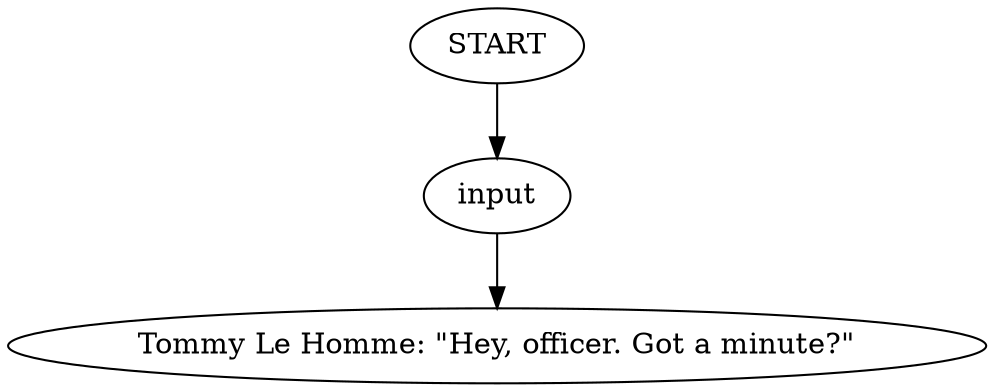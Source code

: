 # JAM / TOMMY barks
# tommy barks after jam mystery done
# ==================================================
digraph G {
	  0 [label="START"];
	  1 [label="input"];
	  3 [label="Tommy Le Homme: \"Hey, officer. Got a minute?\""];
	  0 -> 1
	  1 -> 3
}

